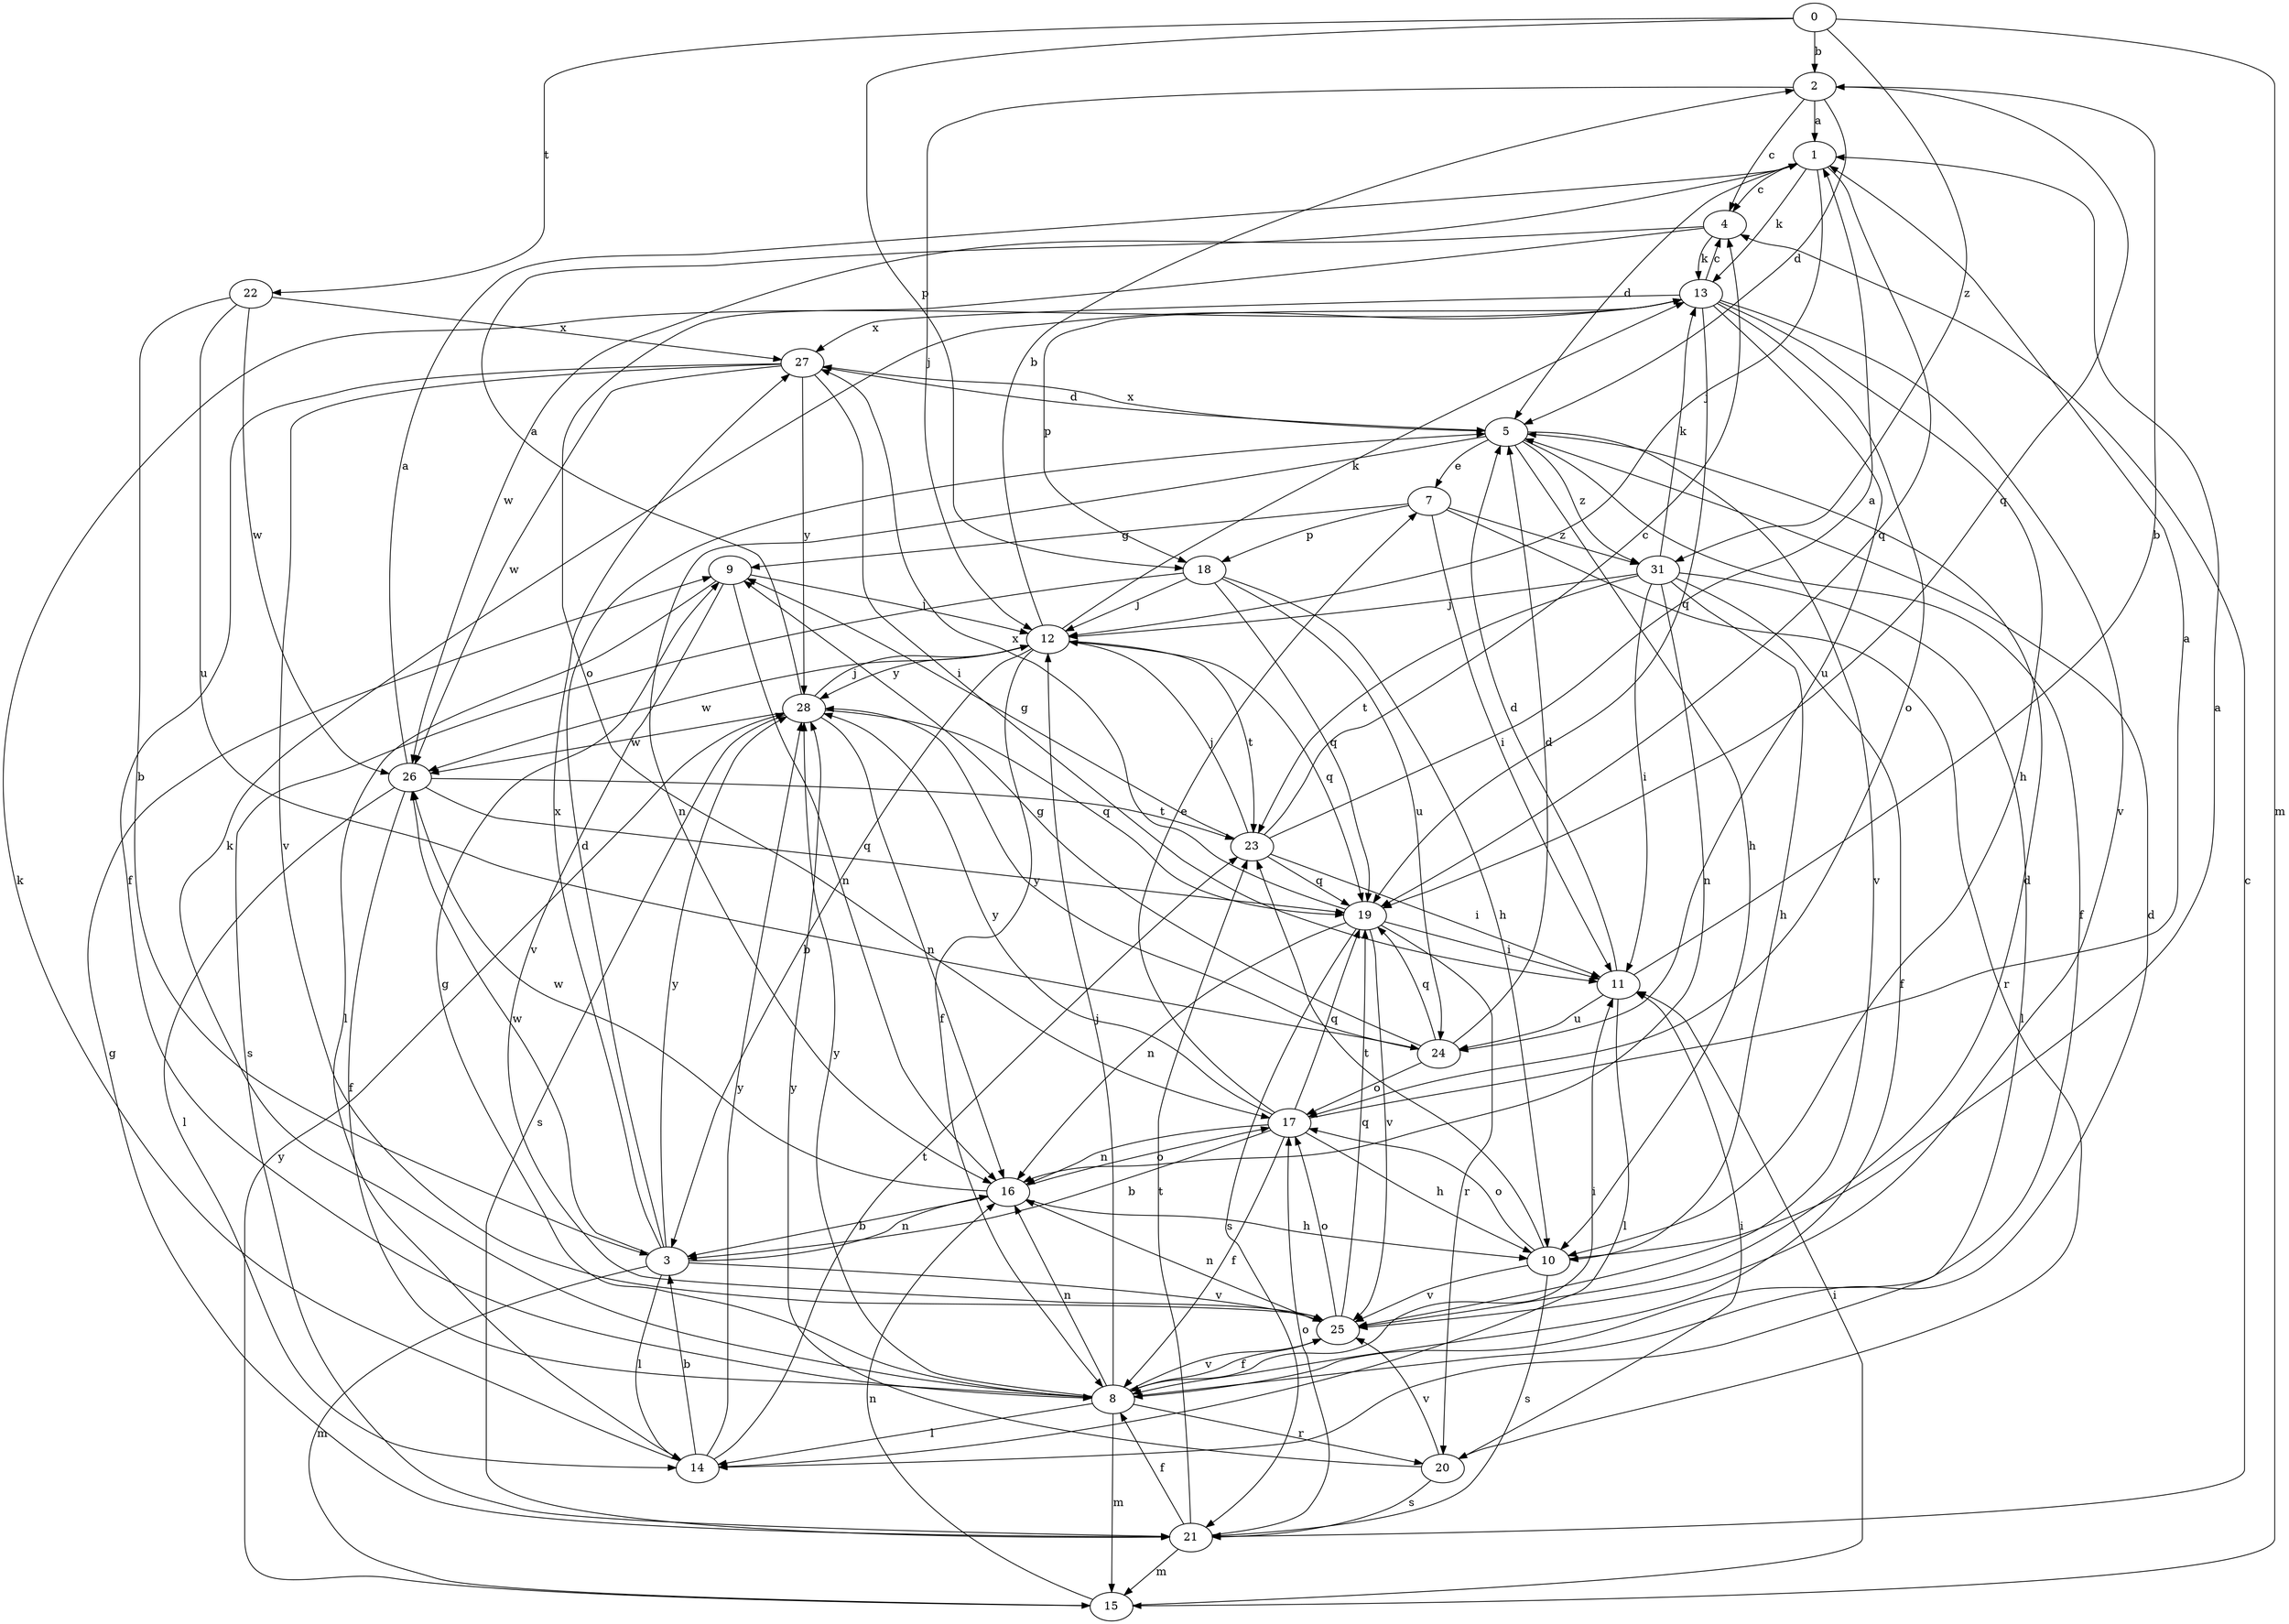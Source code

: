 strict digraph  {
0;
1;
2;
3;
4;
5;
7;
8;
9;
10;
11;
12;
13;
14;
15;
16;
17;
18;
19;
20;
21;
22;
23;
24;
25;
26;
27;
28;
31;
0 -> 2  [label=b];
0 -> 15  [label=m];
0 -> 18  [label=p];
0 -> 22  [label=t];
0 -> 31  [label=z];
1 -> 4  [label=c];
1 -> 5  [label=d];
1 -> 12  [label=j];
1 -> 13  [label=k];
1 -> 19  [label=q];
2 -> 1  [label=a];
2 -> 4  [label=c];
2 -> 5  [label=d];
2 -> 12  [label=j];
2 -> 19  [label=q];
3 -> 5  [label=d];
3 -> 14  [label=l];
3 -> 15  [label=m];
3 -> 16  [label=n];
3 -> 25  [label=v];
3 -> 26  [label=w];
3 -> 27  [label=x];
3 -> 28  [label=y];
4 -> 13  [label=k];
4 -> 17  [label=o];
4 -> 26  [label=w];
5 -> 7  [label=e];
5 -> 8  [label=f];
5 -> 10  [label=h];
5 -> 16  [label=n];
5 -> 25  [label=v];
5 -> 27  [label=x];
5 -> 31  [label=z];
7 -> 9  [label=g];
7 -> 11  [label=i];
7 -> 18  [label=p];
7 -> 20  [label=r];
7 -> 31  [label=z];
8 -> 5  [label=d];
8 -> 9  [label=g];
8 -> 11  [label=i];
8 -> 12  [label=j];
8 -> 13  [label=k];
8 -> 14  [label=l];
8 -> 15  [label=m];
8 -> 16  [label=n];
8 -> 20  [label=r];
8 -> 25  [label=v];
8 -> 28  [label=y];
9 -> 12  [label=j];
9 -> 14  [label=l];
9 -> 16  [label=n];
9 -> 25  [label=v];
10 -> 1  [label=a];
10 -> 17  [label=o];
10 -> 21  [label=s];
10 -> 23  [label=t];
10 -> 25  [label=v];
11 -> 2  [label=b];
11 -> 5  [label=d];
11 -> 14  [label=l];
11 -> 24  [label=u];
12 -> 2  [label=b];
12 -> 3  [label=b];
12 -> 8  [label=f];
12 -> 13  [label=k];
12 -> 19  [label=q];
12 -> 23  [label=t];
12 -> 26  [label=w];
12 -> 28  [label=y];
13 -> 4  [label=c];
13 -> 10  [label=h];
13 -> 17  [label=o];
13 -> 18  [label=p];
13 -> 19  [label=q];
13 -> 24  [label=u];
13 -> 25  [label=v];
13 -> 27  [label=x];
14 -> 3  [label=b];
14 -> 13  [label=k];
14 -> 23  [label=t];
14 -> 28  [label=y];
15 -> 11  [label=i];
15 -> 16  [label=n];
15 -> 28  [label=y];
16 -> 3  [label=b];
16 -> 10  [label=h];
16 -> 17  [label=o];
16 -> 26  [label=w];
17 -> 1  [label=a];
17 -> 3  [label=b];
17 -> 7  [label=e];
17 -> 8  [label=f];
17 -> 10  [label=h];
17 -> 16  [label=n];
17 -> 19  [label=q];
17 -> 28  [label=y];
18 -> 10  [label=h];
18 -> 12  [label=j];
18 -> 19  [label=q];
18 -> 21  [label=s];
18 -> 24  [label=u];
19 -> 11  [label=i];
19 -> 16  [label=n];
19 -> 20  [label=r];
19 -> 21  [label=s];
19 -> 25  [label=v];
19 -> 27  [label=x];
20 -> 11  [label=i];
20 -> 21  [label=s];
20 -> 25  [label=v];
20 -> 28  [label=y];
21 -> 4  [label=c];
21 -> 8  [label=f];
21 -> 9  [label=g];
21 -> 15  [label=m];
21 -> 17  [label=o];
21 -> 23  [label=t];
22 -> 3  [label=b];
22 -> 24  [label=u];
22 -> 26  [label=w];
22 -> 27  [label=x];
23 -> 1  [label=a];
23 -> 4  [label=c];
23 -> 9  [label=g];
23 -> 11  [label=i];
23 -> 12  [label=j];
23 -> 19  [label=q];
24 -> 5  [label=d];
24 -> 9  [label=g];
24 -> 17  [label=o];
24 -> 19  [label=q];
24 -> 28  [label=y];
25 -> 5  [label=d];
25 -> 8  [label=f];
25 -> 16  [label=n];
25 -> 17  [label=o];
25 -> 19  [label=q];
26 -> 1  [label=a];
26 -> 8  [label=f];
26 -> 14  [label=l];
26 -> 19  [label=q];
26 -> 23  [label=t];
27 -> 5  [label=d];
27 -> 8  [label=f];
27 -> 11  [label=i];
27 -> 25  [label=v];
27 -> 26  [label=w];
27 -> 28  [label=y];
28 -> 1  [label=a];
28 -> 12  [label=j];
28 -> 16  [label=n];
28 -> 19  [label=q];
28 -> 21  [label=s];
28 -> 26  [label=w];
31 -> 8  [label=f];
31 -> 10  [label=h];
31 -> 11  [label=i];
31 -> 12  [label=j];
31 -> 13  [label=k];
31 -> 14  [label=l];
31 -> 16  [label=n];
31 -> 23  [label=t];
}
